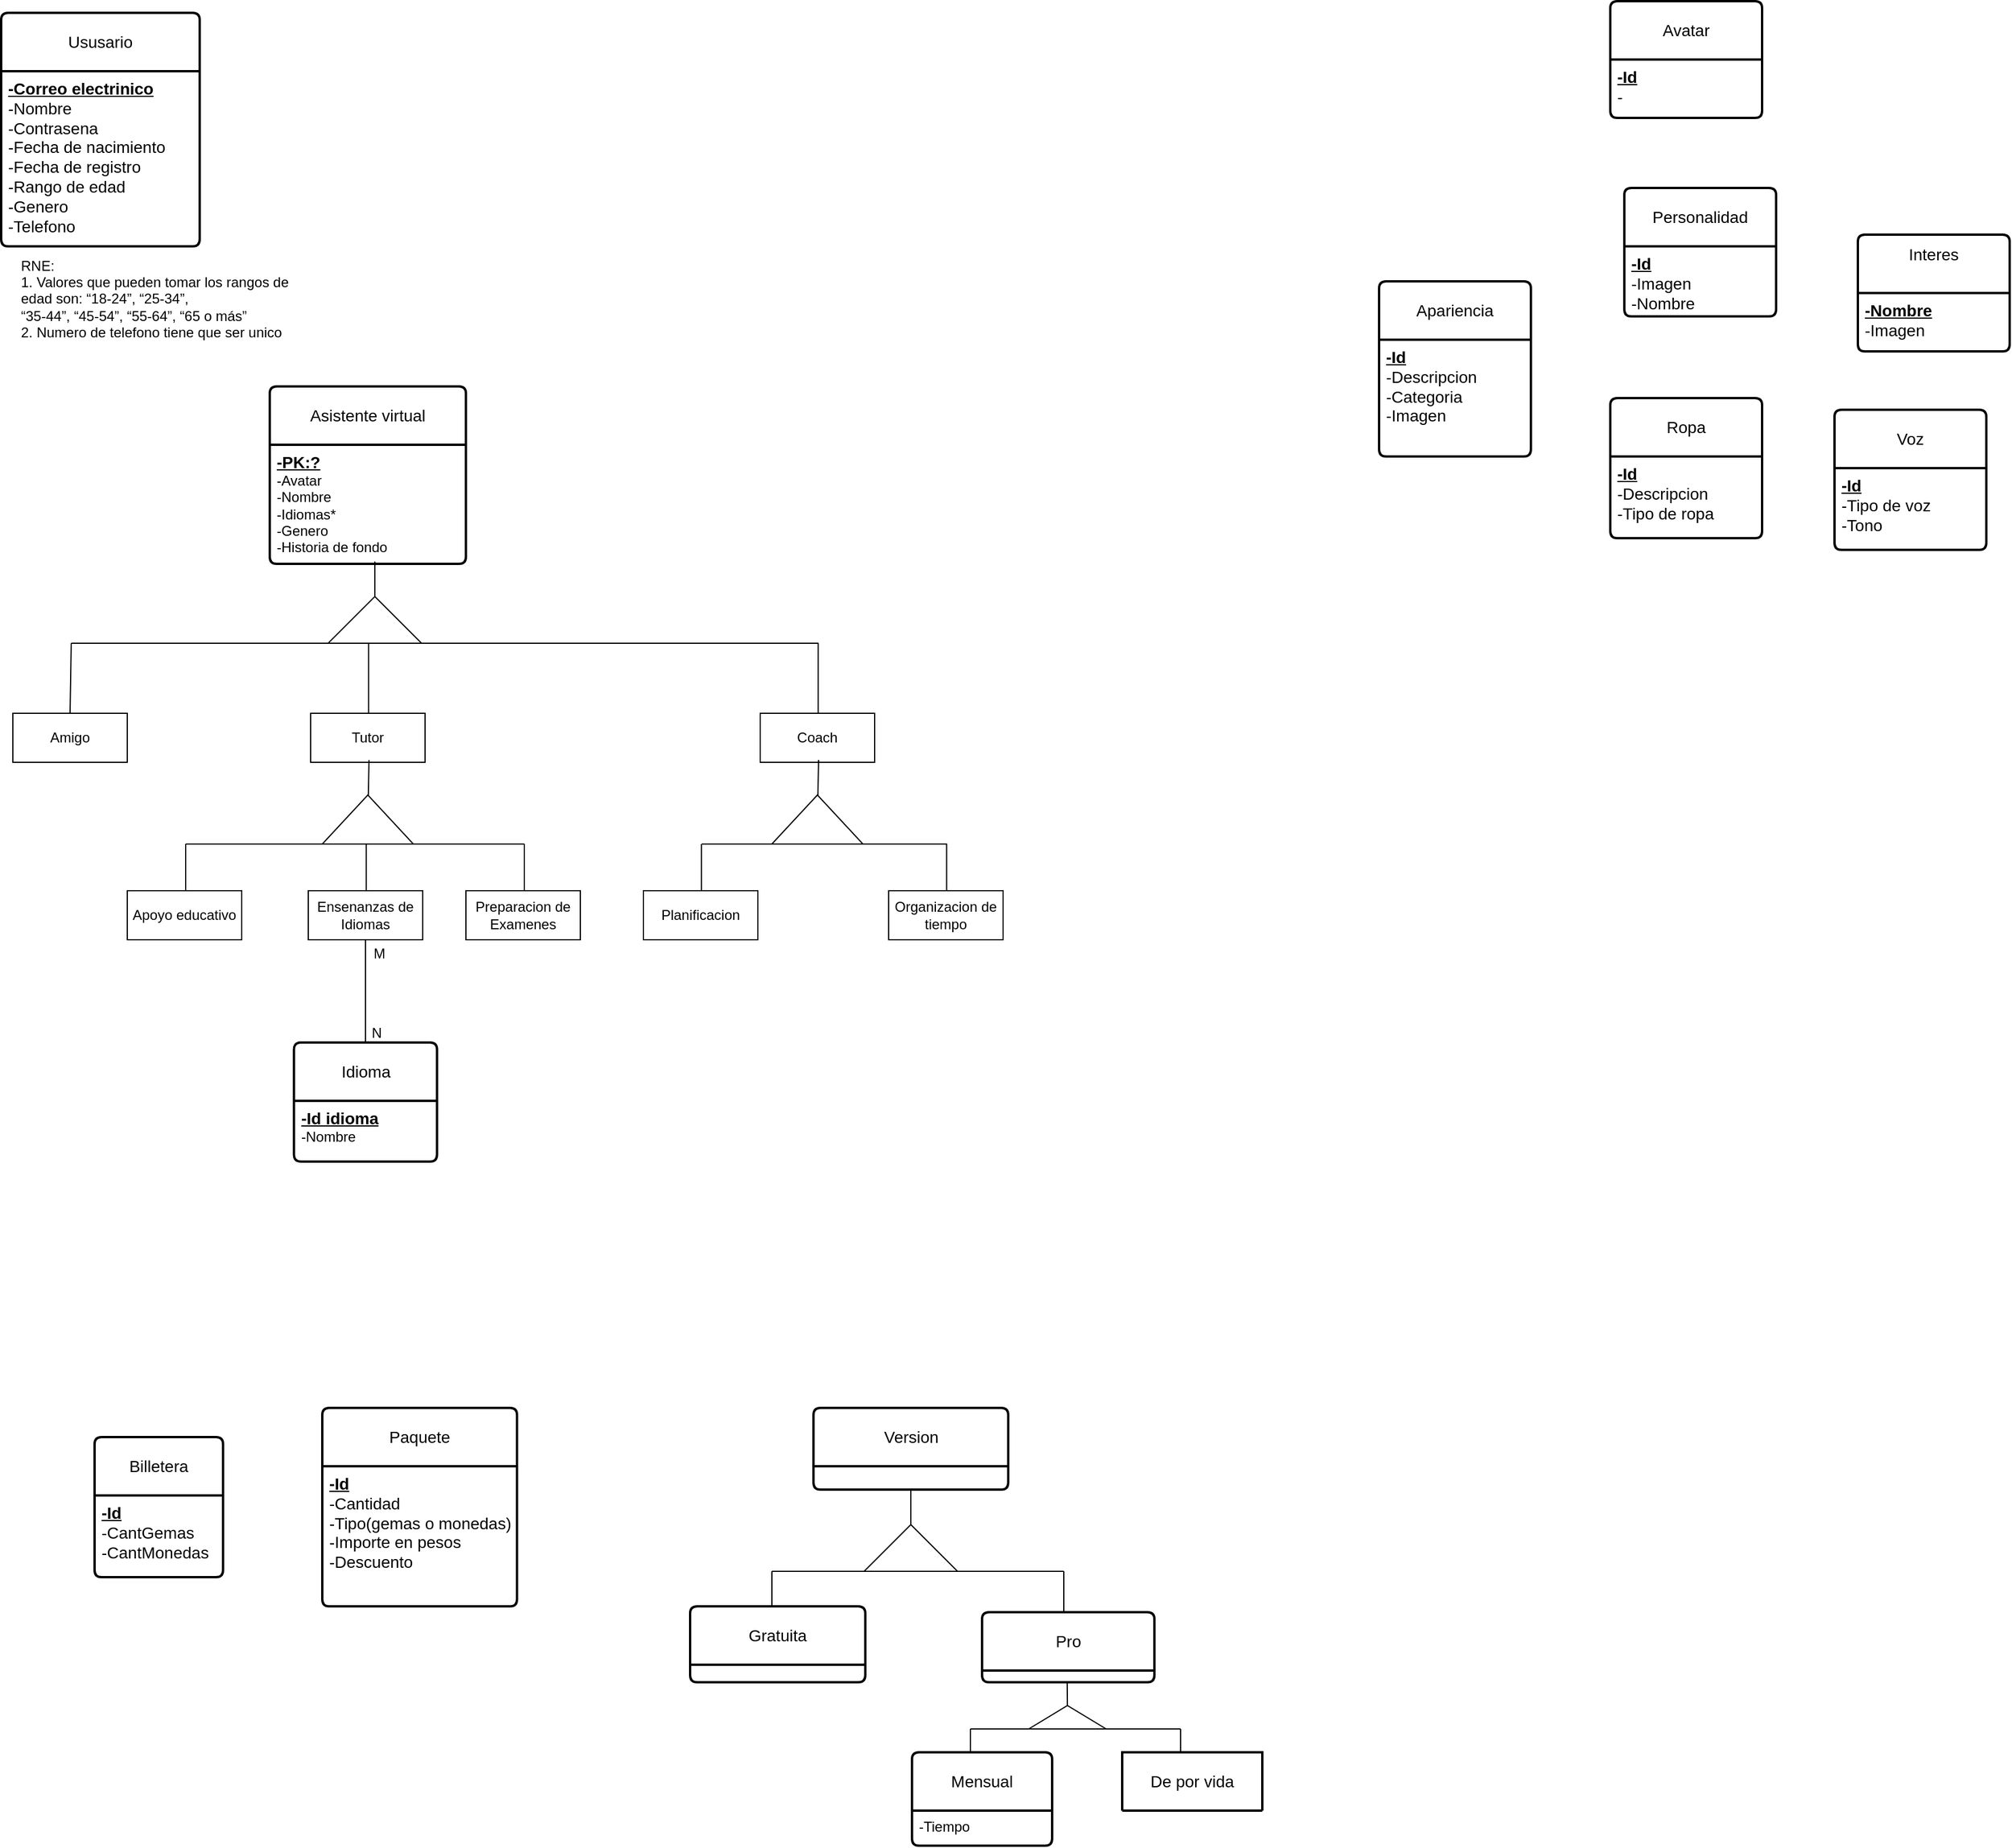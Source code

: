 <mxfile version="24.7.17">
  <diagram id="R2lEEEUBdFMjLlhIrx00" name="Page-1">
    <mxGraphModel dx="3457" dy="3615" grid="1" gridSize="10" guides="1" tooltips="1" connect="1" arrows="1" fold="1" page="1" pageScale="1" pageWidth="850" pageHeight="1100" math="0" shadow="0" extFonts="Permanent Marker^https://fonts.googleapis.com/css?family=Permanent+Marker">
      <root>
        <mxCell id="0" />
        <mxCell id="1" parent="0" />
        <mxCell id="iupofRJ8wWLY9DJQLIAq-15" value="Ususario" style="swimlane;childLayout=stackLayout;horizontal=1;startSize=50;horizontalStack=0;rounded=1;fontSize=14;fontStyle=0;strokeWidth=2;resizeParent=0;resizeLast=1;shadow=0;dashed=0;align=center;arcSize=4;whiteSpace=wrap;html=1;" parent="1" vertex="1">
          <mxGeometry x="-820" y="-1090" width="170" height="200" as="geometry" />
        </mxCell>
        <mxCell id="iupofRJ8wWLY9DJQLIAq-16" value="&lt;span style=&quot;font-weight: 700; text-decoration-line: underline; font-size: 14px;&quot;&gt;&lt;font style=&quot;font-size: 14px;&quot;&gt;-Correo electrinico&lt;/font&gt;&lt;/span&gt;&lt;div style=&quot;font-size: 14px;&quot;&gt;&lt;font style=&quot;font-size: 14px;&quot;&gt;-Nombre&lt;br style=&quot;padding: 0px; margin: 0px;&quot;&gt;-Contrasena&lt;br style=&quot;padding: 0px; margin: 0px;&quot;&gt;-Fecha de nacimiento&lt;br style=&quot;padding: 0px; margin: 0px;&quot;&gt;-Fecha de registro&lt;br style=&quot;padding: 0px; margin: 0px;&quot;&gt;-Rango de edad&lt;br style=&quot;padding: 0px; margin: 0px;&quot;&gt;-Genero&lt;br style=&quot;padding: 0px; margin: 0px;&quot;&gt;-Telefono&lt;/font&gt;&lt;span style=&quot;font-size: 13px; font-weight: 700; text-decoration-line: underline;&quot;&gt;&lt;br&gt;&lt;/span&gt;&lt;/div&gt;" style="align=left;strokeColor=none;fillColor=none;spacingLeft=4;fontSize=12;verticalAlign=top;resizable=0;rotatable=0;part=1;html=1;" parent="iupofRJ8wWLY9DJQLIAq-15" vertex="1">
          <mxGeometry y="50" width="170" height="150" as="geometry" />
        </mxCell>
        <mxCell id="iupofRJ8wWLY9DJQLIAq-18" value="Asistente virtual" style="swimlane;childLayout=stackLayout;horizontal=1;startSize=50;horizontalStack=0;rounded=1;fontSize=14;fontStyle=0;strokeWidth=2;resizeParent=0;resizeLast=1;shadow=0;dashed=0;align=center;arcSize=4;whiteSpace=wrap;html=1;" parent="1" vertex="1">
          <mxGeometry x="-590" y="-770" width="168" height="152" as="geometry" />
        </mxCell>
        <mxCell id="iupofRJ8wWLY9DJQLIAq-19" value="&lt;div style=&quot;&quot;&gt;&lt;span style=&quot;font-weight: 700; text-decoration-line: underline; font-size: 14px;&quot;&gt;-PK:?&lt;/span&gt;&lt;/div&gt;&lt;div style=&quot;&quot;&gt;-Avatar&lt;/div&gt;&lt;div style=&quot;&quot;&gt;-Nombre&lt;/div&gt;&lt;div style=&quot;&quot;&gt;-Idiomas*&lt;/div&gt;&lt;div style=&quot;&quot;&gt;-Genero&lt;/div&gt;&lt;div style=&quot;&quot;&gt;-Historia de fondo&lt;/div&gt;" style="align=left;strokeColor=none;fillColor=none;spacingLeft=4;fontSize=12;verticalAlign=top;resizable=0;rotatable=0;part=1;html=1;" parent="iupofRJ8wWLY9DJQLIAq-18" vertex="1">
          <mxGeometry y="50" width="168" height="102" as="geometry" />
        </mxCell>
        <mxCell id="QySvND94s1hB9OFREuVr-1" value="Idioma" style="swimlane;childLayout=stackLayout;horizontal=1;startSize=50;horizontalStack=0;rounded=1;fontSize=14;fontStyle=0;strokeWidth=2;resizeParent=0;resizeLast=1;shadow=0;dashed=0;align=center;arcSize=4;whiteSpace=wrap;html=1;" parent="1" vertex="1">
          <mxGeometry x="-569.25" y="-208" width="122.5" height="102" as="geometry">
            <mxRectangle x="-54.5" y="510" width="80" height="20" as="alternateBounds" />
          </mxGeometry>
        </mxCell>
        <mxCell id="QySvND94s1hB9OFREuVr-2" value="&lt;div style=&quot;&quot;&gt;&lt;span style=&quot;font-size: 14px;&quot;&gt;&lt;b&gt;&lt;u&gt;-Id idioma&lt;/u&gt;&lt;/b&gt;&lt;/span&gt;&lt;/div&gt;&lt;div style=&quot;&quot;&gt;&lt;div&gt;-Nombre&lt;/div&gt;&lt;div&gt;&lt;br&gt;&lt;/div&gt;&lt;/div&gt;" style="align=left;strokeColor=none;fillColor=none;spacingLeft=4;fontSize=12;verticalAlign=top;resizable=0;rotatable=0;part=1;html=1;" parent="QySvND94s1hB9OFREuVr-1" vertex="1">
          <mxGeometry y="50" width="122.5" height="52" as="geometry" />
        </mxCell>
        <mxCell id="QySvND94s1hB9OFREuVr-7" value="" style="endArrow=none;html=1;rounded=0;" parent="1" edge="1">
          <mxGeometry width="50" height="50" relative="1" as="geometry">
            <mxPoint x="-500" y="-590" as="sourcePoint" />
            <mxPoint x="-500" y="-620" as="targetPoint" />
          </mxGeometry>
        </mxCell>
        <mxCell id="QySvND94s1hB9OFREuVr-10" value="" style="endArrow=none;html=1;rounded=0;" parent="1" edge="1">
          <mxGeometry width="50" height="50" relative="1" as="geometry">
            <mxPoint x="-540" y="-550" as="sourcePoint" />
            <mxPoint x="-500" y="-590" as="targetPoint" />
          </mxGeometry>
        </mxCell>
        <mxCell id="QySvND94s1hB9OFREuVr-11" value="" style="endArrow=none;html=1;rounded=0;" parent="1" edge="1">
          <mxGeometry width="50" height="50" relative="1" as="geometry">
            <mxPoint x="-460" y="-550" as="sourcePoint" />
            <mxPoint x="-500" y="-590" as="targetPoint" />
          </mxGeometry>
        </mxCell>
        <mxCell id="QySvND94s1hB9OFREuVr-13" value="" style="endArrow=none;html=1;rounded=0;" parent="1" edge="1">
          <mxGeometry width="50" height="50" relative="1" as="geometry">
            <mxPoint x="-760" y="-550" as="sourcePoint" />
            <mxPoint x="-120" y="-550" as="targetPoint" />
          </mxGeometry>
        </mxCell>
        <mxCell id="QySvND94s1hB9OFREuVr-14" value="Amigo" style="whiteSpace=wrap;html=1;align=center;" parent="1" vertex="1">
          <mxGeometry x="-810" y="-490" width="98" height="42" as="geometry" />
        </mxCell>
        <mxCell id="QySvND94s1hB9OFREuVr-15" value="Tutor" style="whiteSpace=wrap;html=1;align=center;" parent="1" vertex="1">
          <mxGeometry x="-555" y="-490" width="98" height="42" as="geometry" />
        </mxCell>
        <mxCell id="QySvND94s1hB9OFREuVr-16" value="Coach" style="whiteSpace=wrap;html=1;align=center;" parent="1" vertex="1">
          <mxGeometry x="-170" y="-490" width="98" height="42" as="geometry" />
        </mxCell>
        <mxCell id="QySvND94s1hB9OFREuVr-17" value="" style="endArrow=none;html=1;rounded=0;exitX=0.5;exitY=0;exitDx=0;exitDy=0;" parent="1" source="QySvND94s1hB9OFREuVr-14" edge="1">
          <mxGeometry width="50" height="50" relative="1" as="geometry">
            <mxPoint x="-700" y="-550" as="sourcePoint" />
            <mxPoint x="-760" y="-550" as="targetPoint" />
          </mxGeometry>
        </mxCell>
        <mxCell id="QySvND94s1hB9OFREuVr-18" value="" style="endArrow=none;html=1;rounded=0;exitX=0.5;exitY=0;exitDx=0;exitDy=0;" parent="1" edge="1">
          <mxGeometry width="50" height="50" relative="1" as="geometry">
            <mxPoint x="-505.34" y="-490" as="sourcePoint" />
            <mxPoint x="-505.34" y="-550" as="targetPoint" />
          </mxGeometry>
        </mxCell>
        <mxCell id="QySvND94s1hB9OFREuVr-19" value="" style="endArrow=none;html=1;rounded=0;exitX=0.5;exitY=0;exitDx=0;exitDy=0;" parent="1" edge="1">
          <mxGeometry width="50" height="50" relative="1" as="geometry">
            <mxPoint x="-120.34" y="-490" as="sourcePoint" />
            <mxPoint x="-120.34" y="-550" as="targetPoint" />
          </mxGeometry>
        </mxCell>
        <mxCell id="QySvND94s1hB9OFREuVr-27" value="" style="triangle;whiteSpace=wrap;html=1;direction=north;fillColor=none;" parent="1" vertex="1">
          <mxGeometry x="-545" y="-420" width="78" height="42" as="geometry" />
        </mxCell>
        <mxCell id="QySvND94s1hB9OFREuVr-28" value="" style="endArrow=none;html=1;rounded=0;" parent="1" source="QySvND94s1hB9OFREuVr-27" edge="1">
          <mxGeometry width="50" height="50" relative="1" as="geometry">
            <mxPoint x="-555" y="-400" as="sourcePoint" />
            <mxPoint x="-505" y="-450" as="targetPoint" />
          </mxGeometry>
        </mxCell>
        <mxCell id="QySvND94s1hB9OFREuVr-29" value="" style="endArrow=none;html=1;rounded=0;" parent="1" edge="1">
          <mxGeometry width="50" height="50" relative="1" as="geometry">
            <mxPoint x="-662" y="-378" as="sourcePoint" />
            <mxPoint x="-372" y="-378" as="targetPoint" />
          </mxGeometry>
        </mxCell>
        <mxCell id="QySvND94s1hB9OFREuVr-30" value="" style="endArrow=none;html=1;rounded=0;" parent="1" edge="1">
          <mxGeometry width="50" height="50" relative="1" as="geometry">
            <mxPoint x="-662" y="-338" as="sourcePoint" />
            <mxPoint x="-662" y="-378" as="targetPoint" />
          </mxGeometry>
        </mxCell>
        <mxCell id="QySvND94s1hB9OFREuVr-31" value="Apoyo educativo" style="whiteSpace=wrap;html=1;align=center;" parent="1" vertex="1">
          <mxGeometry x="-712" y="-338" width="98" height="42" as="geometry" />
        </mxCell>
        <mxCell id="QySvND94s1hB9OFREuVr-32" value="Ensenanzas de Idiomas" style="whiteSpace=wrap;html=1;align=center;" parent="1" vertex="1">
          <mxGeometry x="-557" y="-338" width="98" height="42" as="geometry" />
        </mxCell>
        <mxCell id="QySvND94s1hB9OFREuVr-33" value="" style="endArrow=none;html=1;rounded=0;" parent="1" edge="1">
          <mxGeometry width="50" height="50" relative="1" as="geometry">
            <mxPoint x="-507.34" y="-338" as="sourcePoint" />
            <mxPoint x="-507.34" y="-378" as="targetPoint" />
          </mxGeometry>
        </mxCell>
        <mxCell id="QySvND94s1hB9OFREuVr-34" value="" style="endArrow=none;html=1;rounded=0;" parent="1" edge="1">
          <mxGeometry width="50" height="50" relative="1" as="geometry">
            <mxPoint x="-372" y="-338" as="sourcePoint" />
            <mxPoint x="-372" y="-378" as="targetPoint" />
          </mxGeometry>
        </mxCell>
        <mxCell id="QySvND94s1hB9OFREuVr-35" value="Preparacion de Examenes" style="whiteSpace=wrap;html=1;align=center;" parent="1" vertex="1">
          <mxGeometry x="-422" y="-338" width="98" height="42" as="geometry" />
        </mxCell>
        <mxCell id="QySvND94s1hB9OFREuVr-37" value="" style="triangle;whiteSpace=wrap;html=1;direction=north;fillColor=none;" parent="1" vertex="1">
          <mxGeometry x="-160" y="-420" width="78" height="42" as="geometry" />
        </mxCell>
        <mxCell id="QySvND94s1hB9OFREuVr-38" value="" style="endArrow=none;html=1;rounded=0;" parent="1" source="QySvND94s1hB9OFREuVr-37" edge="1">
          <mxGeometry width="50" height="50" relative="1" as="geometry">
            <mxPoint x="-170" y="-400" as="sourcePoint" />
            <mxPoint x="-120" y="-450" as="targetPoint" />
          </mxGeometry>
        </mxCell>
        <mxCell id="QySvND94s1hB9OFREuVr-39" value="" style="endArrow=none;html=1;rounded=0;" parent="1" edge="1">
          <mxGeometry width="50" height="50" relative="1" as="geometry">
            <mxPoint x="-220" y="-378" as="sourcePoint" />
            <mxPoint x="-10" y="-378" as="targetPoint" />
          </mxGeometry>
        </mxCell>
        <mxCell id="QySvND94s1hB9OFREuVr-40" value="Organizacion de tiempo" style="whiteSpace=wrap;html=1;align=center;" parent="1" vertex="1">
          <mxGeometry x="-60" y="-338" width="98" height="42" as="geometry" />
        </mxCell>
        <mxCell id="QySvND94s1hB9OFREuVr-41" value="" style="endArrow=none;html=1;rounded=0;" parent="1" edge="1">
          <mxGeometry width="50" height="50" relative="1" as="geometry">
            <mxPoint x="-10.32" y="-338" as="sourcePoint" />
            <mxPoint x="-10.32" y="-378" as="targetPoint" />
          </mxGeometry>
        </mxCell>
        <mxCell id="QySvND94s1hB9OFREuVr-42" value="Planificacion" style="whiteSpace=wrap;html=1;align=center;" parent="1" vertex="1">
          <mxGeometry x="-270" y="-338" width="98" height="42" as="geometry" />
        </mxCell>
        <mxCell id="QySvND94s1hB9OFREuVr-43" value="" style="endArrow=none;html=1;rounded=0;" parent="1" edge="1">
          <mxGeometry width="50" height="50" relative="1" as="geometry">
            <mxPoint x="-220.32" y="-338" as="sourcePoint" />
            <mxPoint x="-220.32" y="-378" as="targetPoint" />
          </mxGeometry>
        </mxCell>
        <mxCell id="QySvND94s1hB9OFREuVr-45" value="" style="endArrow=none;html=1;rounded=0;exitX=0.5;exitY=1;exitDx=0;exitDy=0;entryX=0.5;entryY=0;entryDx=0;entryDy=0;" parent="1" source="QySvND94s1hB9OFREuVr-32" target="QySvND94s1hB9OFREuVr-1" edge="1">
          <mxGeometry relative="1" as="geometry">
            <mxPoint x="-707" y="-228" as="sourcePoint" />
            <mxPoint x="-547" y="-228" as="targetPoint" />
          </mxGeometry>
        </mxCell>
        <mxCell id="QySvND94s1hB9OFREuVr-46" value="M" style="resizable=0;html=1;whiteSpace=wrap;align=left;verticalAlign=bottom;" parent="QySvND94s1hB9OFREuVr-45" connectable="0" vertex="1">
          <mxGeometry x="-1" relative="1" as="geometry">
            <mxPoint x="5" y="20" as="offset" />
          </mxGeometry>
        </mxCell>
        <mxCell id="QySvND94s1hB9OFREuVr-47" value="N" style="resizable=0;html=1;whiteSpace=wrap;align=right;verticalAlign=bottom;" parent="QySvND94s1hB9OFREuVr-45" connectable="0" vertex="1">
          <mxGeometry x="1" relative="1" as="geometry">
            <mxPoint x="15" as="offset" />
          </mxGeometry>
        </mxCell>
        <mxCell id="QySvND94s1hB9OFREuVr-48" value="Avatar" style="swimlane;childLayout=stackLayout;horizontal=1;startSize=50;horizontalStack=0;rounded=1;fontSize=14;fontStyle=0;strokeWidth=2;resizeParent=0;resizeLast=1;shadow=0;dashed=0;align=center;arcSize=4;whiteSpace=wrap;html=1;" parent="1" vertex="1">
          <mxGeometry x="558" y="-1100" width="130" height="100" as="geometry" />
        </mxCell>
        <mxCell id="QySvND94s1hB9OFREuVr-49" value="&lt;span style=&quot;font-weight: 700; text-decoration-line: underline; font-size: 14px;&quot;&gt;&lt;font style=&quot;font-size: 14px;&quot;&gt;-Id&lt;/font&gt;&lt;/span&gt;&lt;div style=&quot;font-size: 14px;&quot;&gt;&lt;font style=&quot;font-size: 14px;&quot;&gt;-&lt;/font&gt;&lt;span style=&quot;font-size: 13px; font-weight: 700; text-decoration-line: underline;&quot;&gt;&lt;br&gt;&lt;/span&gt;&lt;/div&gt;" style="align=left;strokeColor=none;fillColor=none;spacingLeft=4;fontSize=12;verticalAlign=top;resizable=0;rotatable=0;part=1;html=1;" parent="QySvND94s1hB9OFREuVr-48" vertex="1">
          <mxGeometry y="50" width="130" height="50" as="geometry" />
        </mxCell>
        <mxCell id="QySvND94s1hB9OFREuVr-50" value="Personalidad" style="swimlane;childLayout=stackLayout;horizontal=1;startSize=50;horizontalStack=0;rounded=1;fontSize=14;fontStyle=0;strokeWidth=2;resizeParent=0;resizeLast=1;shadow=0;dashed=0;align=center;arcSize=4;whiteSpace=wrap;html=1;" parent="1" vertex="1">
          <mxGeometry x="570" y="-940" width="130" height="110" as="geometry" />
        </mxCell>
        <mxCell id="QySvND94s1hB9OFREuVr-51" value="&lt;span style=&quot;font-weight: 700; text-decoration-line: underline; font-size: 14px;&quot;&gt;&lt;font style=&quot;font-size: 14px;&quot;&gt;-Id&lt;/font&gt;&lt;/span&gt;&lt;div style=&quot;font-size: 14px;&quot;&gt;&lt;font style=&quot;font-size: 14px;&quot;&gt;-Imagen&lt;/font&gt;&lt;span style=&quot;font-size: 13px; font-weight: 700; text-decoration-line: underline;&quot;&gt;&lt;br&gt;&lt;/span&gt;&lt;/div&gt;&lt;div style=&quot;font-size: 14px;&quot;&gt;-Nombre&lt;/div&gt;" style="align=left;strokeColor=none;fillColor=none;spacingLeft=4;fontSize=12;verticalAlign=top;resizable=0;rotatable=0;part=1;html=1;" parent="QySvND94s1hB9OFREuVr-50" vertex="1">
          <mxGeometry y="50" width="130" height="60" as="geometry" />
        </mxCell>
        <mxCell id="QySvND94s1hB9OFREuVr-52" value="Interes&lt;div&gt;&lt;br&gt;&lt;/div&gt;" style="swimlane;childLayout=stackLayout;horizontal=1;startSize=50;horizontalStack=0;rounded=1;fontSize=14;fontStyle=0;strokeWidth=2;resizeParent=0;resizeLast=1;shadow=0;dashed=0;align=center;arcSize=4;whiteSpace=wrap;html=1;" parent="1" vertex="1">
          <mxGeometry x="770" y="-900" width="130" height="100" as="geometry" />
        </mxCell>
        <mxCell id="QySvND94s1hB9OFREuVr-53" value="&lt;span style=&quot;font-weight: 700; text-decoration-line: underline; font-size: 14px;&quot;&gt;&lt;font style=&quot;font-size: 14px;&quot;&gt;-Nombre&lt;/font&gt;&lt;/span&gt;&lt;div style=&quot;font-size: 14px;&quot;&gt;&lt;font style=&quot;font-size: 14px;&quot;&gt;-Imagen&lt;/font&gt;&lt;span style=&quot;font-size: 13px; font-weight: 700; text-decoration-line: underline;&quot;&gt;&lt;br&gt;&lt;/span&gt;&lt;/div&gt;" style="align=left;strokeColor=none;fillColor=none;spacingLeft=4;fontSize=12;verticalAlign=top;resizable=0;rotatable=0;part=1;html=1;" parent="QySvND94s1hB9OFREuVr-52" vertex="1">
          <mxGeometry y="50" width="130" height="50" as="geometry" />
        </mxCell>
        <mxCell id="QySvND94s1hB9OFREuVr-54" value="Apariencia" style="swimlane;childLayout=stackLayout;horizontal=1;startSize=50;horizontalStack=0;rounded=1;fontSize=14;fontStyle=0;strokeWidth=2;resizeParent=0;resizeLast=1;shadow=0;dashed=0;align=center;arcSize=4;whiteSpace=wrap;html=1;" parent="1" vertex="1">
          <mxGeometry x="360" y="-860" width="130" height="150" as="geometry" />
        </mxCell>
        <mxCell id="QySvND94s1hB9OFREuVr-55" value="&lt;span style=&quot;font-weight: 700; text-decoration-line: underline; font-size: 14px;&quot;&gt;&lt;font style=&quot;font-size: 14px;&quot;&gt;-Id&lt;/font&gt;&lt;/span&gt;&lt;div style=&quot;font-size: 14px;&quot;&gt;&lt;font style=&quot;font-size: 14px;&quot;&gt;-Descripcion&lt;/font&gt;&lt;span style=&quot;font-size: 13px; font-weight: 700; text-decoration-line: underline;&quot;&gt;&lt;br&gt;&lt;/span&gt;&lt;/div&gt;&lt;div style=&quot;font-size: 14px;&quot;&gt;&lt;font style=&quot;font-size: 14px;&quot;&gt;-Categoria&lt;/font&gt;&lt;/div&gt;&lt;div style=&quot;font-size: 14px;&quot;&gt;&lt;font style=&quot;font-size: 14px;&quot;&gt;-Imagen&lt;/font&gt;&lt;/div&gt;" style="align=left;strokeColor=none;fillColor=none;spacingLeft=4;fontSize=12;verticalAlign=top;resizable=0;rotatable=0;part=1;html=1;" parent="QySvND94s1hB9OFREuVr-54" vertex="1">
          <mxGeometry y="50" width="130" height="100" as="geometry" />
        </mxCell>
        <mxCell id="QySvND94s1hB9OFREuVr-56" value="Ropa" style="swimlane;childLayout=stackLayout;horizontal=1;startSize=50;horizontalStack=0;rounded=1;fontSize=14;fontStyle=0;strokeWidth=2;resizeParent=0;resizeLast=1;shadow=0;dashed=0;align=center;arcSize=4;whiteSpace=wrap;html=1;" parent="1" vertex="1">
          <mxGeometry x="558" y="-760" width="130" height="120" as="geometry" />
        </mxCell>
        <mxCell id="QySvND94s1hB9OFREuVr-57" value="&lt;span style=&quot;font-weight: 700; text-decoration-line: underline; font-size: 14px;&quot;&gt;&lt;font style=&quot;font-size: 14px;&quot;&gt;-Id&lt;/font&gt;&lt;/span&gt;&lt;div style=&quot;font-size: 14px;&quot;&gt;&lt;font style=&quot;font-size: 14px;&quot;&gt;-Descripcion&lt;/font&gt;&lt;span style=&quot;font-size: 13px; font-weight: 700; text-decoration-line: underline;&quot;&gt;&lt;br&gt;&lt;/span&gt;&lt;/div&gt;&lt;div style=&quot;font-size: 14px;&quot;&gt;&lt;font style=&quot;font-size: 14px;&quot;&gt;-Tipo de ropa&lt;/font&gt;&lt;/div&gt;" style="align=left;strokeColor=none;fillColor=none;spacingLeft=4;fontSize=12;verticalAlign=top;resizable=0;rotatable=0;part=1;html=1;" parent="QySvND94s1hB9OFREuVr-56" vertex="1">
          <mxGeometry y="50" width="130" height="70" as="geometry" />
        </mxCell>
        <mxCell id="Ks_DD_v9WGm3QjgUJDao-1" value="RNE:&lt;br&gt;1. Valores que pueden tomar los rangos de edad son:&amp;nbsp;“18-24”, “25-34”,&lt;br&gt;“35-44”, “45-54”, “55-64”, “65 o más”&lt;div&gt;2. Numero de telefono tiene que ser unico&lt;/div&gt;" style="text;html=1;align=left;verticalAlign=middle;whiteSpace=wrap;rounded=0;" parent="1" vertex="1">
          <mxGeometry x="-805" y="-860" width="240" height="30" as="geometry" />
        </mxCell>
        <mxCell id="_ym-8wmkTFj6tnmEXw8m-1" value="Voz" style="swimlane;childLayout=stackLayout;horizontal=1;startSize=50;horizontalStack=0;rounded=1;fontSize=14;fontStyle=0;strokeWidth=2;resizeParent=0;resizeLast=1;shadow=0;dashed=0;align=center;arcSize=4;whiteSpace=wrap;html=1;" vertex="1" parent="1">
          <mxGeometry x="750" y="-750" width="130" height="120" as="geometry" />
        </mxCell>
        <mxCell id="_ym-8wmkTFj6tnmEXw8m-2" value="&lt;span style=&quot;font-weight: 700; text-decoration-line: underline; font-size: 14px;&quot;&gt;&lt;font style=&quot;font-size: 14px;&quot;&gt;-Id&lt;/font&gt;&lt;/span&gt;&lt;div style=&quot;font-size: 14px;&quot;&gt;&lt;font style=&quot;font-size: 14px;&quot;&gt;-Tipo de voz&lt;/font&gt;&lt;span style=&quot;font-size: 13px; font-weight: 700; text-decoration-line: underline;&quot;&gt;&lt;br&gt;&lt;/span&gt;&lt;/div&gt;&lt;div style=&quot;font-size: 14px;&quot;&gt;&lt;font style=&quot;font-size: 14px;&quot;&gt;-Tono&lt;/font&gt;&lt;/div&gt;" style="align=left;strokeColor=none;fillColor=none;spacingLeft=4;fontSize=12;verticalAlign=top;resizable=0;rotatable=0;part=1;html=1;" vertex="1" parent="_ym-8wmkTFj6tnmEXw8m-1">
          <mxGeometry y="50" width="130" height="70" as="geometry" />
        </mxCell>
        <mxCell id="_ym-8wmkTFj6tnmEXw8m-3" value="Billetera" style="swimlane;childLayout=stackLayout;horizontal=1;startSize=50;horizontalStack=0;rounded=1;fontSize=14;fontStyle=0;strokeWidth=2;resizeParent=0;resizeLast=1;shadow=0;dashed=0;align=center;arcSize=4;whiteSpace=wrap;html=1;" vertex="1" parent="1">
          <mxGeometry x="-740" y="130" width="110" height="120" as="geometry" />
        </mxCell>
        <mxCell id="_ym-8wmkTFj6tnmEXw8m-4" value="&lt;div style=&quot;&quot;&gt;&lt;span style=&quot;font-weight: 700; text-decoration-line: underline; font-size: 14px;&quot;&gt;-Id&lt;/span&gt;&lt;/div&gt;&lt;div style=&quot;&quot;&gt;&lt;span style=&quot;font-size: 14px;&quot;&gt;-CantGemas&lt;/span&gt;&lt;/div&gt;&lt;div style=&quot;&quot;&gt;&lt;span style=&quot;font-size: 14px;&quot;&gt;-CantMonedas&lt;/span&gt;&lt;/div&gt;" style="align=left;strokeColor=none;fillColor=none;spacingLeft=4;fontSize=12;verticalAlign=top;resizable=0;rotatable=0;part=1;html=1;" vertex="1" parent="_ym-8wmkTFj6tnmEXw8m-3">
          <mxGeometry y="50" width="110" height="70" as="geometry" />
        </mxCell>
        <mxCell id="_ym-8wmkTFj6tnmEXw8m-5" value="Paquete" style="swimlane;childLayout=stackLayout;horizontal=1;startSize=50;horizontalStack=0;rounded=1;fontSize=14;fontStyle=0;strokeWidth=2;resizeParent=0;resizeLast=1;shadow=0;dashed=0;align=center;arcSize=4;whiteSpace=wrap;html=1;" vertex="1" parent="1">
          <mxGeometry x="-545" y="105" width="166.75" height="170" as="geometry" />
        </mxCell>
        <mxCell id="_ym-8wmkTFj6tnmEXw8m-6" value="&lt;div style=&quot;&quot;&gt;&lt;span style=&quot;font-weight: 700; text-decoration-line: underline; font-size: 14px;&quot;&gt;-Id&lt;/span&gt;&lt;/div&gt;&lt;div style=&quot;&quot;&gt;&lt;span style=&quot;font-size: 14px;&quot;&gt;-Cantidad&lt;/span&gt;&lt;/div&gt;&lt;div style=&quot;&quot;&gt;&lt;span style=&quot;font-size: 14px;&quot;&gt;-Tipo(gemas o monedas)&lt;/span&gt;&lt;/div&gt;&lt;div style=&quot;&quot;&gt;&lt;span style=&quot;font-size: 14px;&quot;&gt;-Importe en pesos&lt;/span&gt;&lt;/div&gt;&lt;div style=&quot;&quot;&gt;&lt;span style=&quot;font-size: 14px;&quot;&gt;-Descuento&lt;/span&gt;&lt;/div&gt;&lt;div style=&quot;&quot;&gt;&lt;span style=&quot;font-size: 14px;&quot;&gt;&lt;br&gt;&lt;/span&gt;&lt;/div&gt;" style="align=left;strokeColor=none;fillColor=none;spacingLeft=4;fontSize=12;verticalAlign=top;resizable=0;rotatable=0;part=1;html=1;" vertex="1" parent="_ym-8wmkTFj6tnmEXw8m-5">
          <mxGeometry y="50" width="166.75" height="120" as="geometry" />
        </mxCell>
        <mxCell id="_ym-8wmkTFj6tnmEXw8m-7" value="Version" style="swimlane;childLayout=stackLayout;horizontal=1;startSize=50;horizontalStack=0;rounded=1;fontSize=14;fontStyle=0;strokeWidth=2;resizeParent=0;resizeLast=1;shadow=0;dashed=0;align=center;arcSize=4;whiteSpace=wrap;html=1;" vertex="1" parent="1">
          <mxGeometry x="-124.36" y="105" width="166.75" height="70" as="geometry" />
        </mxCell>
        <mxCell id="_ym-8wmkTFj6tnmEXw8m-9" value="" style="triangle;whiteSpace=wrap;html=1;fillColor=none;direction=north;" vertex="1" parent="1">
          <mxGeometry x="-80.99" y="205" width="80" height="40" as="geometry" />
        </mxCell>
        <mxCell id="_ym-8wmkTFj6tnmEXw8m-10" value="" style="endArrow=none;html=1;rounded=0;" edge="1" parent="1" source="_ym-8wmkTFj6tnmEXw8m-9">
          <mxGeometry width="50" height="50" relative="1" as="geometry">
            <mxPoint x="-100" y="175" as="sourcePoint" />
            <mxPoint x="-41" y="175" as="targetPoint" />
          </mxGeometry>
        </mxCell>
        <mxCell id="_ym-8wmkTFj6tnmEXw8m-11" value="" style="endArrow=none;html=1;rounded=0;" edge="1" parent="1">
          <mxGeometry width="50" height="50" relative="1" as="geometry">
            <mxPoint x="-160" y="245" as="sourcePoint" />
            <mxPoint x="90" y="245" as="targetPoint" />
          </mxGeometry>
        </mxCell>
        <mxCell id="_ym-8wmkTFj6tnmEXw8m-14" value="" style="endArrow=none;html=1;rounded=0;" edge="1" parent="1">
          <mxGeometry width="50" height="50" relative="1" as="geometry">
            <mxPoint x="-160" y="280" as="sourcePoint" />
            <mxPoint x="-160" y="245" as="targetPoint" />
          </mxGeometry>
        </mxCell>
        <mxCell id="_ym-8wmkTFj6tnmEXw8m-17" value="Gratuita" style="swimlane;childLayout=stackLayout;horizontal=1;startSize=50;horizontalStack=0;rounded=1;fontSize=14;fontStyle=0;strokeWidth=2;resizeParent=0;resizeLast=1;shadow=0;dashed=0;align=center;arcSize=4;whiteSpace=wrap;html=1;" vertex="1" parent="1">
          <mxGeometry x="-230" y="275" width="150" height="65" as="geometry" />
        </mxCell>
        <mxCell id="_ym-8wmkTFj6tnmEXw8m-19" value="Pro" style="swimlane;childLayout=stackLayout;horizontal=1;startSize=50;horizontalStack=0;rounded=1;fontSize=14;fontStyle=0;strokeWidth=2;resizeParent=0;resizeLast=1;shadow=0;dashed=0;align=center;arcSize=4;whiteSpace=wrap;html=1;" vertex="1" parent="1">
          <mxGeometry x="19.99" y="280" width="147.61" height="60" as="geometry" />
        </mxCell>
        <mxCell id="_ym-8wmkTFj6tnmEXw8m-20" value="&lt;div style=&quot;&quot;&gt;&lt;br&gt;&lt;/div&gt;" style="align=left;strokeColor=none;fillColor=none;spacingLeft=4;fontSize=12;verticalAlign=top;resizable=0;rotatable=0;part=1;html=1;" vertex="1" parent="_ym-8wmkTFj6tnmEXw8m-19">
          <mxGeometry y="50" width="147.61" height="10" as="geometry" />
        </mxCell>
        <mxCell id="_ym-8wmkTFj6tnmEXw8m-21" value="" style="endArrow=none;html=1;rounded=0;" edge="1" parent="1">
          <mxGeometry width="50" height="50" relative="1" as="geometry">
            <mxPoint x="90" y="280" as="sourcePoint" />
            <mxPoint x="90" y="245" as="targetPoint" />
          </mxGeometry>
        </mxCell>
        <mxCell id="_ym-8wmkTFj6tnmEXw8m-22" value="" style="triangle;whiteSpace=wrap;html=1;fillColor=none;direction=north;" vertex="1" parent="1">
          <mxGeometry x="60" y="360" width="66.2" height="20" as="geometry" />
        </mxCell>
        <mxCell id="_ym-8wmkTFj6tnmEXw8m-23" value="" style="endArrow=none;html=1;rounded=0;exitX=1;exitY=0.5;exitDx=0;exitDy=0;entryX=0.494;entryY=1.014;entryDx=0;entryDy=0;entryPerimeter=0;" edge="1" parent="1" source="_ym-8wmkTFj6tnmEXw8m-22" target="_ym-8wmkTFj6tnmEXw8m-20">
          <mxGeometry width="50" height="50" relative="1" as="geometry">
            <mxPoint x="94" y="360" as="sourcePoint" />
            <mxPoint x="93.79" y="340" as="targetPoint" />
          </mxGeometry>
        </mxCell>
        <mxCell id="_ym-8wmkTFj6tnmEXw8m-25" value="" style="endArrow=none;html=1;rounded=0;" edge="1" parent="1">
          <mxGeometry width="50" height="50" relative="1" as="geometry">
            <mxPoint x="10" y="380" as="sourcePoint" />
            <mxPoint x="190" y="380" as="targetPoint" />
          </mxGeometry>
        </mxCell>
        <mxCell id="_ym-8wmkTFj6tnmEXw8m-26" value="Mensual" style="swimlane;childLayout=stackLayout;horizontal=1;startSize=50;horizontalStack=0;rounded=1;fontSize=14;fontStyle=0;strokeWidth=2;resizeParent=0;resizeLast=1;shadow=0;dashed=0;align=center;arcSize=4;whiteSpace=wrap;html=1;" vertex="1" parent="1">
          <mxGeometry x="-40" y="400" width="120" height="80" as="geometry" />
        </mxCell>
        <mxCell id="_ym-8wmkTFj6tnmEXw8m-27" value="&lt;div style=&quot;&quot;&gt;-Tiempo&lt;/div&gt;" style="align=left;strokeColor=none;fillColor=none;spacingLeft=4;fontSize=12;verticalAlign=top;resizable=0;rotatable=0;part=1;html=1;" vertex="1" parent="_ym-8wmkTFj6tnmEXw8m-26">
          <mxGeometry y="50" width="120" height="30" as="geometry" />
        </mxCell>
        <mxCell id="_ym-8wmkTFj6tnmEXw8m-28" value="" style="endArrow=none;html=1;rounded=0;" edge="1" parent="1">
          <mxGeometry width="50" height="50" relative="1" as="geometry">
            <mxPoint x="10" y="400" as="sourcePoint" />
            <mxPoint x="10" y="380" as="targetPoint" />
          </mxGeometry>
        </mxCell>
        <mxCell id="_ym-8wmkTFj6tnmEXw8m-29" value="De por vida" style="swimlane;childLayout=stackLayout;horizontal=1;startSize=50;horizontalStack=0;rounded=1;fontSize=14;fontStyle=0;strokeWidth=2;resizeParent=0;resizeLast=1;shadow=0;dashed=0;align=center;arcSize=4;whiteSpace=wrap;html=1;" vertex="1" parent="1">
          <mxGeometry x="140" y="400" width="120" height="50" as="geometry" />
        </mxCell>
        <mxCell id="_ym-8wmkTFj6tnmEXw8m-30" value="&lt;div style=&quot;&quot;&gt;&lt;br&gt;&lt;/div&gt;" style="align=left;strokeColor=none;fillColor=none;spacingLeft=4;fontSize=12;verticalAlign=top;resizable=0;rotatable=0;part=1;html=1;" vertex="1" parent="_ym-8wmkTFj6tnmEXw8m-29">
          <mxGeometry y="50" width="120" as="geometry" />
        </mxCell>
        <mxCell id="_ym-8wmkTFj6tnmEXw8m-31" value="" style="endArrow=none;html=1;rounded=0;" edge="1" parent="1">
          <mxGeometry width="50" height="50" relative="1" as="geometry">
            <mxPoint x="190" y="400" as="sourcePoint" />
            <mxPoint x="190" y="380" as="targetPoint" />
          </mxGeometry>
        </mxCell>
      </root>
    </mxGraphModel>
  </diagram>
</mxfile>
